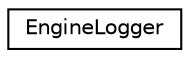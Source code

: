digraph "Graphical Class Hierarchy"
{
  edge [fontname="Helvetica",fontsize="10",labelfontname="Helvetica",labelfontsize="10"];
  node [fontname="Helvetica",fontsize="10",shape=record];
  rankdir="LR";
  Node0 [label="EngineLogger",height=0.2,width=0.4,color="black", fillcolor="white", style="filled",URL="$class_engine_logger.html"];
}
